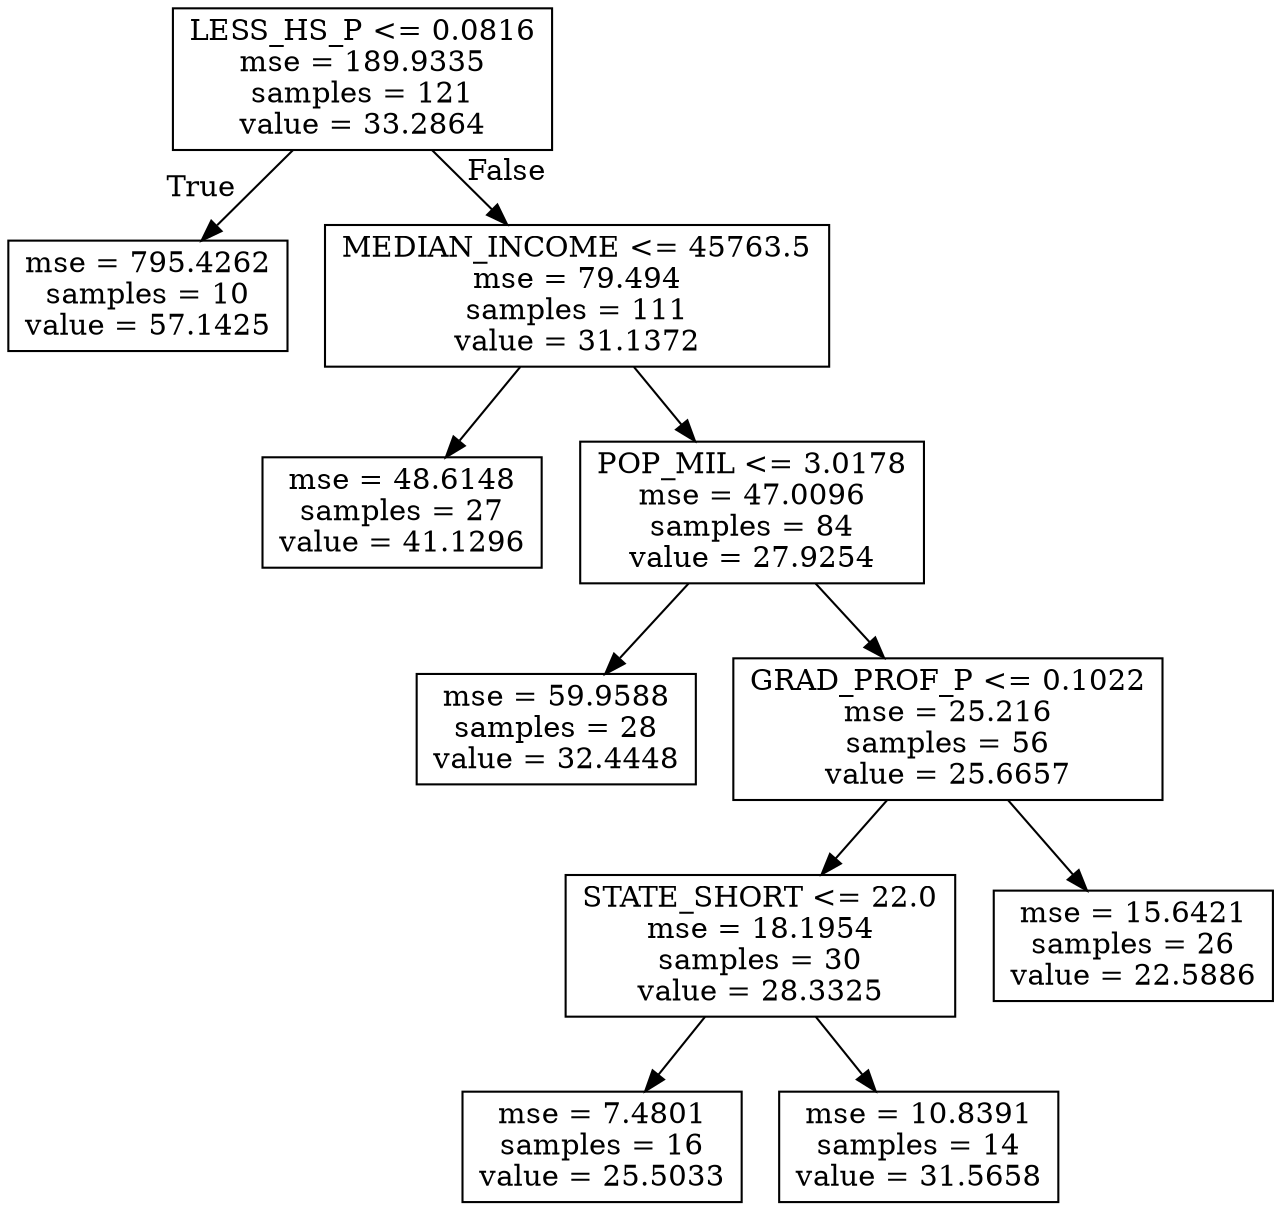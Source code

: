 digraph Tree {
node [shape=box] ;
0 [label="LESS_HS_P <= 0.0816\nmse = 189.9335\nsamples = 121\nvalue = 33.2864"] ;
1 [label="mse = 795.4262\nsamples = 10\nvalue = 57.1425"] ;
0 -> 1 [labeldistance=2.5, labelangle=45, headlabel="True"] ;
2 [label="MEDIAN_INCOME <= 45763.5\nmse = 79.494\nsamples = 111\nvalue = 31.1372"] ;
0 -> 2 [labeldistance=2.5, labelangle=-45, headlabel="False"] ;
3 [label="mse = 48.6148\nsamples = 27\nvalue = 41.1296"] ;
2 -> 3 ;
4 [label="POP_MIL <= 3.0178\nmse = 47.0096\nsamples = 84\nvalue = 27.9254"] ;
2 -> 4 ;
5 [label="mse = 59.9588\nsamples = 28\nvalue = 32.4448"] ;
4 -> 5 ;
6 [label="GRAD_PROF_P <= 0.1022\nmse = 25.216\nsamples = 56\nvalue = 25.6657"] ;
4 -> 6 ;
7 [label="STATE_SHORT <= 22.0\nmse = 18.1954\nsamples = 30\nvalue = 28.3325"] ;
6 -> 7 ;
8 [label="mse = 7.4801\nsamples = 16\nvalue = 25.5033"] ;
7 -> 8 ;
9 [label="mse = 10.8391\nsamples = 14\nvalue = 31.5658"] ;
7 -> 9 ;
10 [label="mse = 15.6421\nsamples = 26\nvalue = 22.5886"] ;
6 -> 10 ;
}
